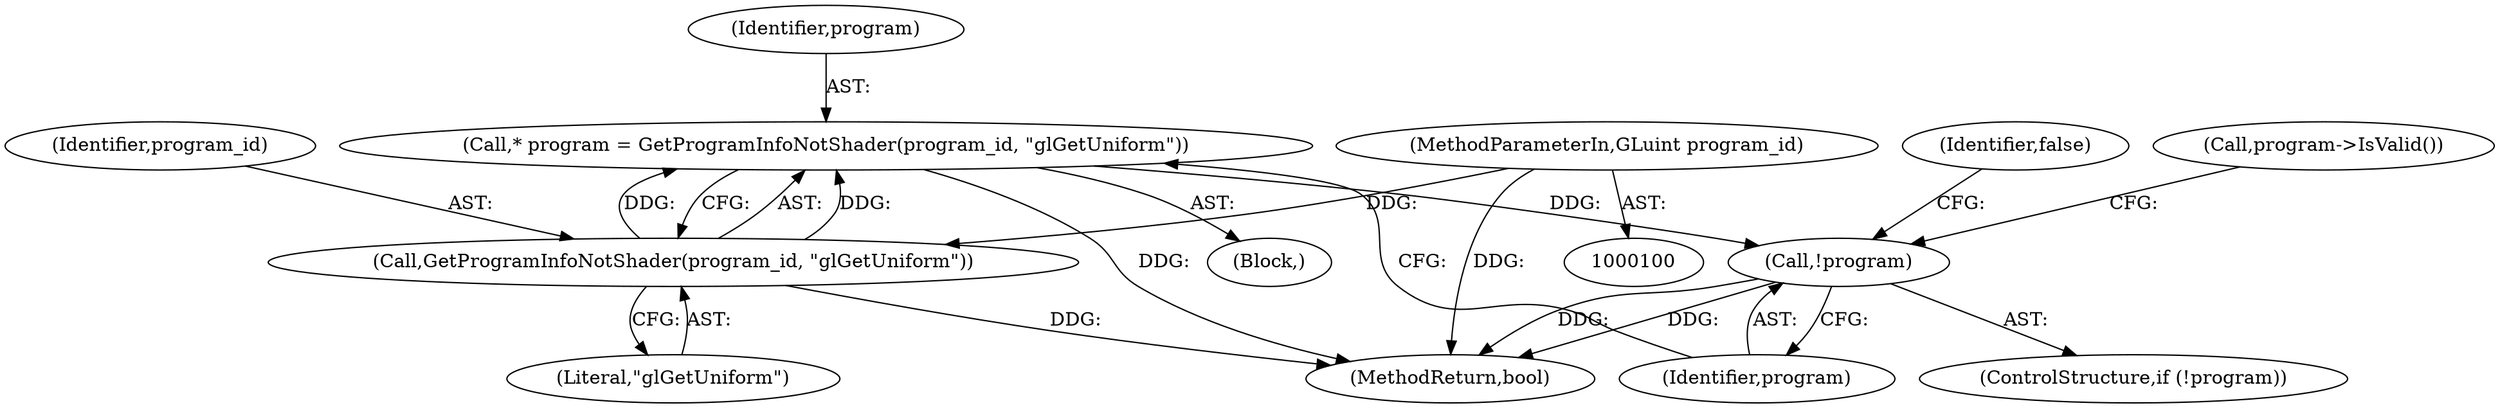 digraph "0_Chrome_181c7400b2bf50ba02ac77149749fb419b4d4797@pointer" {
"1000144" [label="(Call,* program = GetProgramInfoNotShader(program_id, \"glGetUniform\"))"];
"1000146" [label="(Call,GetProgramInfoNotShader(program_id, \"glGetUniform\"))"];
"1000101" [label="(MethodParameterIn,GLuint program_id)"];
"1000150" [label="(Call,!program)"];
"1000146" [label="(Call,GetProgramInfoNotShader(program_id, \"glGetUniform\"))"];
"1000154" [label="(Identifier,false)"];
"1000157" [label="(Call,program->IsValid())"];
"1000111" [label="(Block,)"];
"1000145" [label="(Identifier,program)"];
"1000150" [label="(Call,!program)"];
"1000151" [label="(Identifier,program)"];
"1000101" [label="(MethodParameterIn,GLuint program_id)"];
"1000148" [label="(Literal,\"glGetUniform\")"];
"1000239" [label="(MethodReturn,bool)"];
"1000147" [label="(Identifier,program_id)"];
"1000144" [label="(Call,* program = GetProgramInfoNotShader(program_id, \"glGetUniform\"))"];
"1000149" [label="(ControlStructure,if (!program))"];
"1000144" -> "1000111"  [label="AST: "];
"1000144" -> "1000146"  [label="CFG: "];
"1000145" -> "1000144"  [label="AST: "];
"1000146" -> "1000144"  [label="AST: "];
"1000151" -> "1000144"  [label="CFG: "];
"1000144" -> "1000239"  [label="DDG: "];
"1000146" -> "1000144"  [label="DDG: "];
"1000146" -> "1000144"  [label="DDG: "];
"1000144" -> "1000150"  [label="DDG: "];
"1000146" -> "1000148"  [label="CFG: "];
"1000147" -> "1000146"  [label="AST: "];
"1000148" -> "1000146"  [label="AST: "];
"1000146" -> "1000239"  [label="DDG: "];
"1000101" -> "1000146"  [label="DDG: "];
"1000101" -> "1000100"  [label="AST: "];
"1000101" -> "1000239"  [label="DDG: "];
"1000150" -> "1000149"  [label="AST: "];
"1000150" -> "1000151"  [label="CFG: "];
"1000151" -> "1000150"  [label="AST: "];
"1000154" -> "1000150"  [label="CFG: "];
"1000157" -> "1000150"  [label="CFG: "];
"1000150" -> "1000239"  [label="DDG: "];
"1000150" -> "1000239"  [label="DDG: "];
}
